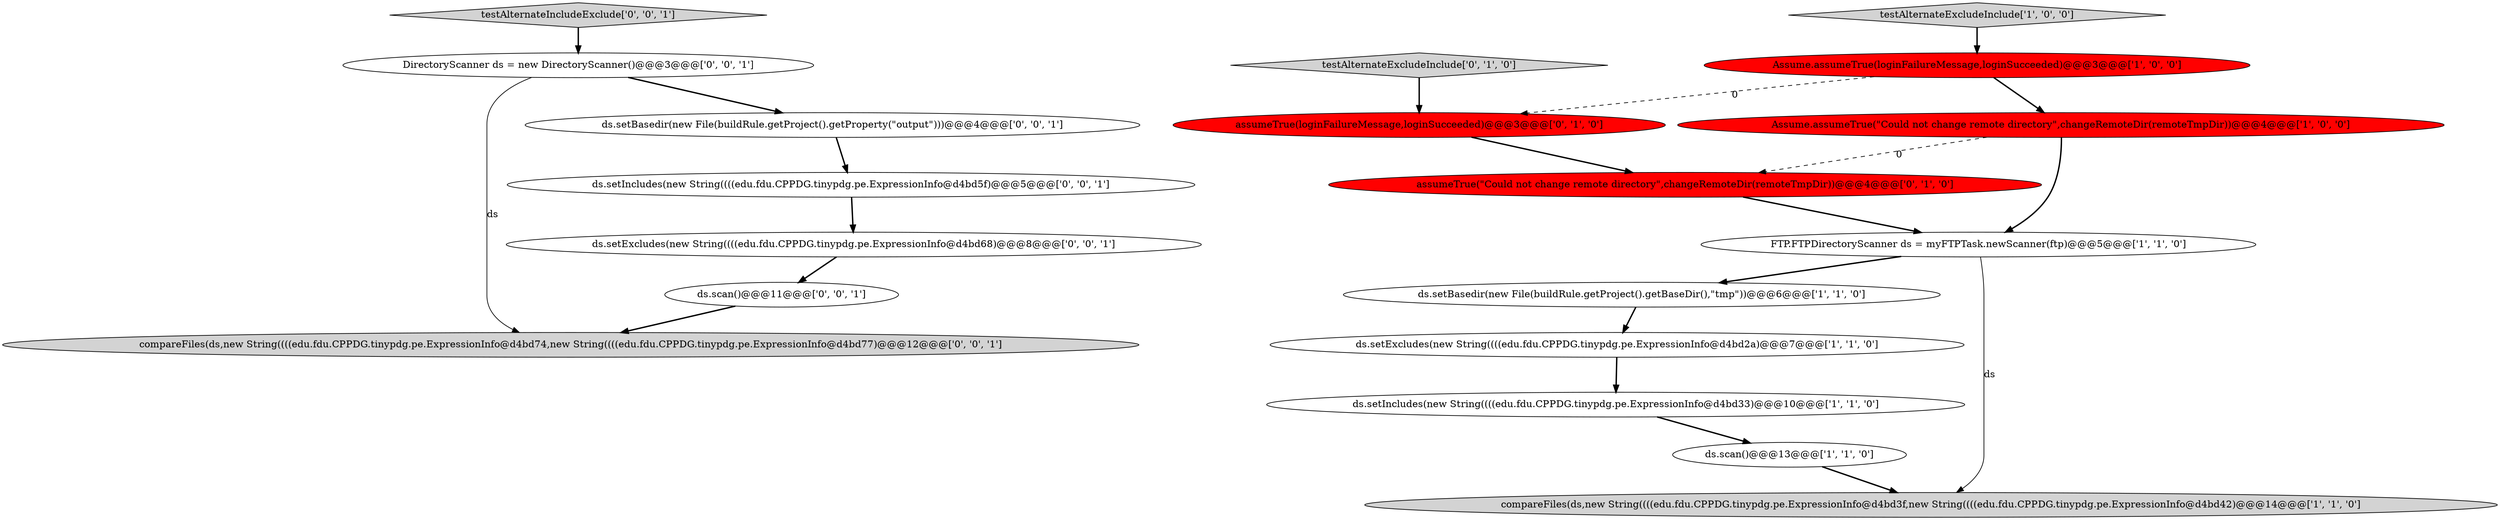 digraph {
18 [style = filled, label = "DirectoryScanner ds = new DirectoryScanner()@@@3@@@['0', '0', '1']", fillcolor = white, shape = ellipse image = "AAA0AAABBB3BBB"];
13 [style = filled, label = "testAlternateIncludeExclude['0', '0', '1']", fillcolor = lightgray, shape = diamond image = "AAA0AAABBB3BBB"];
0 [style = filled, label = "ds.scan()@@@13@@@['1', '1', '0']", fillcolor = white, shape = ellipse image = "AAA0AAABBB1BBB"];
5 [style = filled, label = "FTP.FTPDirectoryScanner ds = myFTPTask.newScanner(ftp)@@@5@@@['1', '1', '0']", fillcolor = white, shape = ellipse image = "AAA0AAABBB1BBB"];
9 [style = filled, label = "assumeTrue(\"Could not change remote directory\",changeRemoteDir(remoteTmpDir))@@@4@@@['0', '1', '0']", fillcolor = red, shape = ellipse image = "AAA1AAABBB2BBB"];
8 [style = filled, label = "ds.setBasedir(new File(buildRule.getProject().getBaseDir(),\"tmp\"))@@@6@@@['1', '1', '0']", fillcolor = white, shape = ellipse image = "AAA0AAABBB1BBB"];
3 [style = filled, label = "testAlternateExcludeInclude['1', '0', '0']", fillcolor = lightgray, shape = diamond image = "AAA0AAABBB1BBB"];
1 [style = filled, label = "ds.setIncludes(new String((((edu.fdu.CPPDG.tinypdg.pe.ExpressionInfo@d4bd33)@@@10@@@['1', '1', '0']", fillcolor = white, shape = ellipse image = "AAA0AAABBB1BBB"];
17 [style = filled, label = "ds.scan()@@@11@@@['0', '0', '1']", fillcolor = white, shape = ellipse image = "AAA0AAABBB3BBB"];
11 [style = filled, label = "testAlternateExcludeInclude['0', '1', '0']", fillcolor = lightgray, shape = diamond image = "AAA0AAABBB2BBB"];
2 [style = filled, label = "Assume.assumeTrue(loginFailureMessage,loginSucceeded)@@@3@@@['1', '0', '0']", fillcolor = red, shape = ellipse image = "AAA1AAABBB1BBB"];
15 [style = filled, label = "ds.setExcludes(new String((((edu.fdu.CPPDG.tinypdg.pe.ExpressionInfo@d4bd68)@@@8@@@['0', '0', '1']", fillcolor = white, shape = ellipse image = "AAA0AAABBB3BBB"];
10 [style = filled, label = "assumeTrue(loginFailureMessage,loginSucceeded)@@@3@@@['0', '1', '0']", fillcolor = red, shape = ellipse image = "AAA1AAABBB2BBB"];
6 [style = filled, label = "ds.setExcludes(new String((((edu.fdu.CPPDG.tinypdg.pe.ExpressionInfo@d4bd2a)@@@7@@@['1', '1', '0']", fillcolor = white, shape = ellipse image = "AAA0AAABBB1BBB"];
12 [style = filled, label = "ds.setIncludes(new String((((edu.fdu.CPPDG.tinypdg.pe.ExpressionInfo@d4bd5f)@@@5@@@['0', '0', '1']", fillcolor = white, shape = ellipse image = "AAA0AAABBB3BBB"];
14 [style = filled, label = "compareFiles(ds,new String((((edu.fdu.CPPDG.tinypdg.pe.ExpressionInfo@d4bd74,new String((((edu.fdu.CPPDG.tinypdg.pe.ExpressionInfo@d4bd77)@@@12@@@['0', '0', '1']", fillcolor = lightgray, shape = ellipse image = "AAA0AAABBB3BBB"];
16 [style = filled, label = "ds.setBasedir(new File(buildRule.getProject().getProperty(\"output\")))@@@4@@@['0', '0', '1']", fillcolor = white, shape = ellipse image = "AAA0AAABBB3BBB"];
7 [style = filled, label = "compareFiles(ds,new String((((edu.fdu.CPPDG.tinypdg.pe.ExpressionInfo@d4bd3f,new String((((edu.fdu.CPPDG.tinypdg.pe.ExpressionInfo@d4bd42)@@@14@@@['1', '1', '0']", fillcolor = lightgray, shape = ellipse image = "AAA0AAABBB1BBB"];
4 [style = filled, label = "Assume.assumeTrue(\"Could not change remote directory\",changeRemoteDir(remoteTmpDir))@@@4@@@['1', '0', '0']", fillcolor = red, shape = ellipse image = "AAA1AAABBB1BBB"];
5->8 [style = bold, label=""];
12->15 [style = bold, label=""];
8->6 [style = bold, label=""];
1->0 [style = bold, label=""];
2->4 [style = bold, label=""];
2->10 [style = dashed, label="0"];
0->7 [style = bold, label=""];
6->1 [style = bold, label=""];
4->9 [style = dashed, label="0"];
15->17 [style = bold, label=""];
3->2 [style = bold, label=""];
5->7 [style = solid, label="ds"];
17->14 [style = bold, label=""];
11->10 [style = bold, label=""];
9->5 [style = bold, label=""];
10->9 [style = bold, label=""];
18->14 [style = solid, label="ds"];
4->5 [style = bold, label=""];
16->12 [style = bold, label=""];
13->18 [style = bold, label=""];
18->16 [style = bold, label=""];
}
